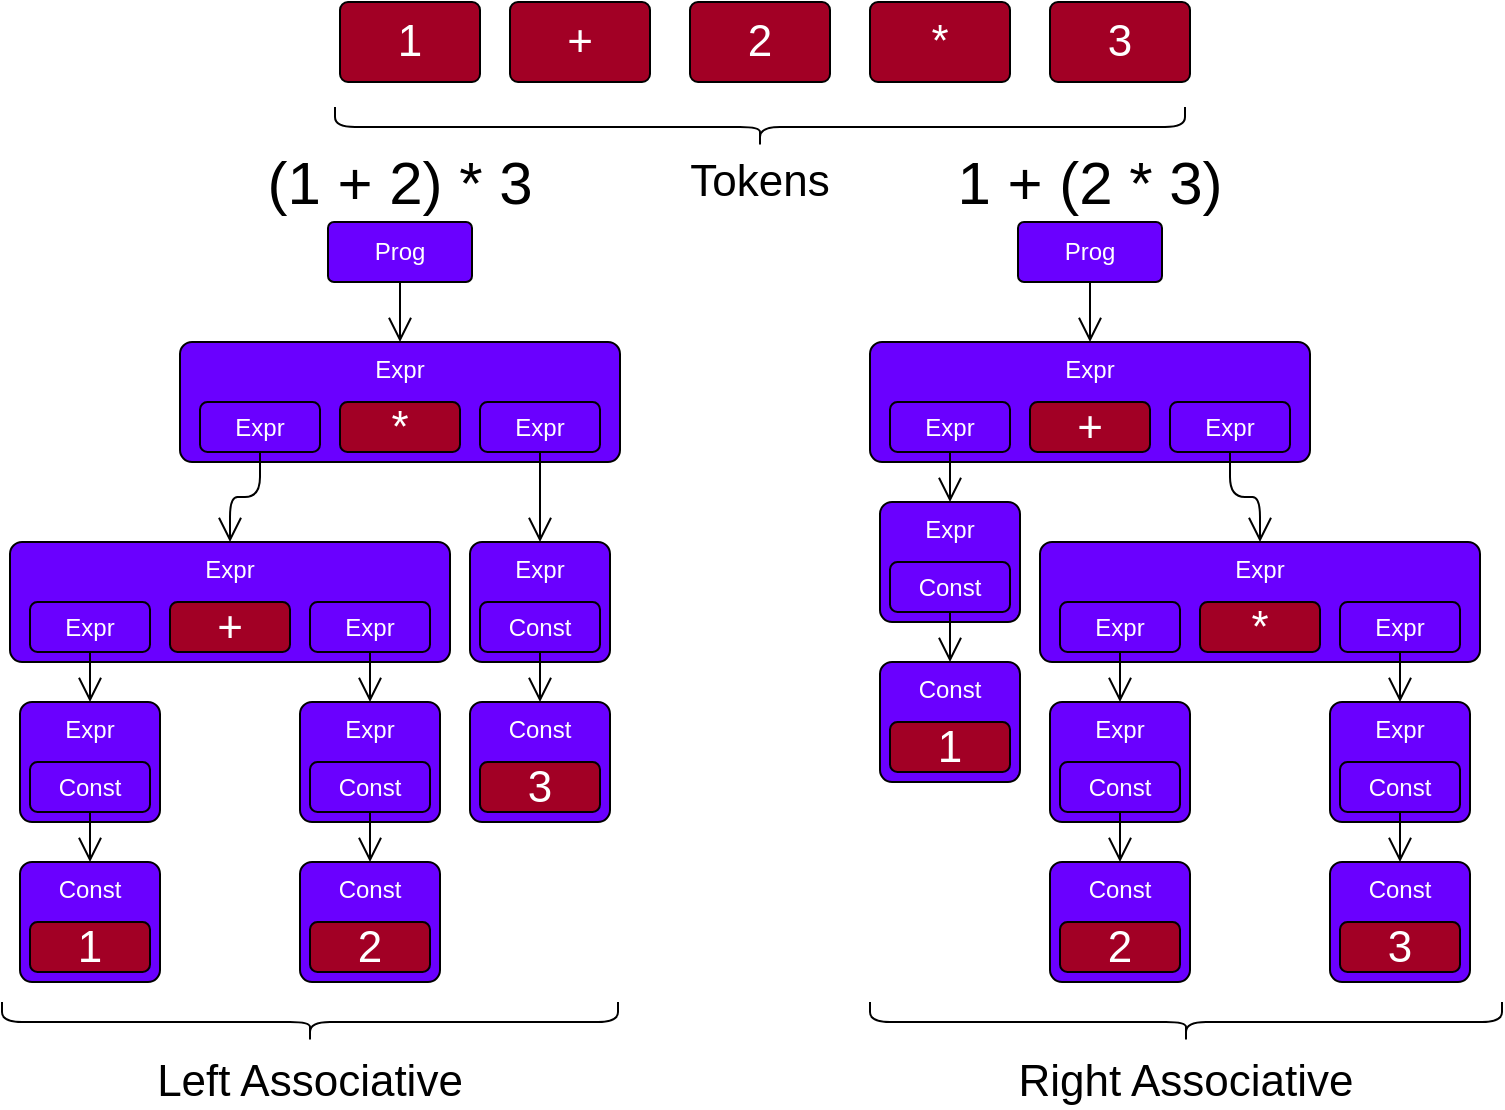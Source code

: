 <mxfile>
    <diagram id="TsoxJZIUfUyZEh1u5yHe" name="Page-1">
        <mxGraphModel dx="1487" dy="1276" grid="1" gridSize="10" guides="1" tooltips="1" connect="1" arrows="1" fold="1" page="1" pageScale="1" pageWidth="850" pageHeight="1100" math="0" shadow="0">
            <root>
                <mxCell id="0"/>
                <mxCell id="1" parent="0"/>
                <mxCell id="2" value="1" style="rounded=1;whiteSpace=wrap;html=1;verticalAlign=middle;arcSize=10;fillColor=#a20025;fontColor=#ffffff;strokeColor=#000000;fontSize=22;" vertex="1" parent="1">
                    <mxGeometry x="230" y="30" width="70" height="40" as="geometry"/>
                </mxCell>
                <mxCell id="3" value="+" style="rounded=1;whiteSpace=wrap;html=1;verticalAlign=middle;arcSize=10;fillColor=#a20025;fontColor=#ffffff;strokeColor=#000000;fontSize=22;" vertex="1" parent="1">
                    <mxGeometry x="315" y="30" width="70" height="40" as="geometry"/>
                </mxCell>
                <mxCell id="4" value="2" style="rounded=1;whiteSpace=wrap;html=1;verticalAlign=middle;arcSize=10;fillColor=#a20025;fontColor=#ffffff;strokeColor=#000000;fontSize=22;" vertex="1" parent="1">
                    <mxGeometry x="405" y="30" width="70" height="40" as="geometry"/>
                </mxCell>
                <mxCell id="5" value="*" style="rounded=1;whiteSpace=wrap;html=1;verticalAlign=middle;arcSize=10;fillColor=#a20025;fontColor=#ffffff;strokeColor=#000000;fontSize=22;" vertex="1" parent="1">
                    <mxGeometry x="495" y="30" width="70" height="40" as="geometry"/>
                </mxCell>
                <mxCell id="6" value="3" style="rounded=1;whiteSpace=wrap;html=1;verticalAlign=middle;arcSize=10;fillColor=#a20025;fontColor=#ffffff;strokeColor=#000000;fontSize=22;" vertex="1" parent="1">
                    <mxGeometry x="585" y="30" width="70" height="40" as="geometry"/>
                </mxCell>
                <mxCell id="15" value="Expr" style="rounded=1;whiteSpace=wrap;html=1;verticalAlign=top;arcSize=10;fillColor=#6a00ff;fontColor=#ffffff;strokeColor=#000000;" vertex="1" parent="1">
                    <mxGeometry x="150" y="200" width="220" height="60" as="geometry"/>
                </mxCell>
                <mxCell id="67" style="edgeStyle=orthogonalEdgeStyle;html=1;exitX=0.5;exitY=1;exitDx=0;exitDy=0;entryX=0.5;entryY=0;entryDx=0;entryDy=0;endArrow=open;endFill=0;endSize=10;" edge="1" parent="1" source="16" target="45">
                    <mxGeometry relative="1" as="geometry"/>
                </mxCell>
                <mxCell id="16" value="Expr" style="rounded=1;whiteSpace=wrap;html=1;fillColor=#6a00ff;fontColor=#ffffff;strokeColor=#000000;" vertex="1" parent="1">
                    <mxGeometry x="160" y="230" width="60" height="25" as="geometry"/>
                </mxCell>
                <mxCell id="17" value="*" style="rounded=1;whiteSpace=wrap;html=1;fillColor=#a20025;fontColor=#ffffff;strokeColor=#000000;fontSize=22;" vertex="1" parent="1">
                    <mxGeometry x="230" y="230" width="60" height="25" as="geometry"/>
                </mxCell>
                <mxCell id="66" style="edgeStyle=orthogonalEdgeStyle;html=1;exitX=0.5;exitY=1;exitDx=0;exitDy=0;entryX=0.5;entryY=0;entryDx=0;entryDy=0;endArrow=open;endFill=0;endSize=10;" edge="1" parent="1" source="18" target="61">
                    <mxGeometry relative="1" as="geometry"/>
                </mxCell>
                <mxCell id="18" value="Expr" style="rounded=1;whiteSpace=wrap;html=1;fillColor=#6a00ff;fontColor=#ffffff;strokeColor=#000000;" vertex="1" parent="1">
                    <mxGeometry x="300" y="230" width="60" height="25" as="geometry"/>
                </mxCell>
                <mxCell id="45" value="Expr" style="rounded=1;whiteSpace=wrap;html=1;verticalAlign=top;arcSize=10;fillColor=#6a00ff;fontColor=#ffffff;strokeColor=#000000;" vertex="1" parent="1">
                    <mxGeometry x="65" y="300" width="220" height="60" as="geometry"/>
                </mxCell>
                <mxCell id="59" style="edgeStyle=orthogonalEdgeStyle;html=1;exitX=0.5;exitY=1;exitDx=0;exitDy=0;entryX=0.5;entryY=0;entryDx=0;entryDy=0;endArrow=open;endFill=0;endSize=10;" edge="1" parent="1" source="46" target="49">
                    <mxGeometry relative="1" as="geometry"/>
                </mxCell>
                <mxCell id="46" value="Expr" style="rounded=1;whiteSpace=wrap;html=1;fillColor=#6a00ff;fontColor=#ffffff;strokeColor=#000000;" vertex="1" parent="1">
                    <mxGeometry x="75" y="330" width="60" height="25" as="geometry"/>
                </mxCell>
                <mxCell id="47" value="+" style="rounded=1;whiteSpace=wrap;html=1;fillColor=#a20025;fontColor=#ffffff;strokeColor=#000000;fontSize=22;" vertex="1" parent="1">
                    <mxGeometry x="145" y="330" width="60" height="25" as="geometry"/>
                </mxCell>
                <mxCell id="60" style="edgeStyle=orthogonalEdgeStyle;html=1;exitX=0.5;exitY=1;exitDx=0;exitDy=0;entryX=0.5;entryY=0;entryDx=0;entryDy=0;endArrow=open;endFill=0;endSize=10;" edge="1" parent="1" source="48" target="54">
                    <mxGeometry relative="1" as="geometry"/>
                </mxCell>
                <mxCell id="48" value="Expr" style="rounded=1;whiteSpace=wrap;html=1;fillColor=#6a00ff;fontColor=#ffffff;strokeColor=#000000;" vertex="1" parent="1">
                    <mxGeometry x="215" y="330" width="60" height="25" as="geometry"/>
                </mxCell>
                <mxCell id="49" value="Expr" style="rounded=1;whiteSpace=wrap;html=1;verticalAlign=top;arcSize=10;fillColor=#6a00ff;fontColor=#ffffff;strokeColor=#000000;" vertex="1" parent="1">
                    <mxGeometry x="70" y="380" width="70" height="60" as="geometry"/>
                </mxCell>
                <mxCell id="50" style="edgeStyle=none;html=1;exitX=0.5;exitY=1;exitDx=0;exitDy=0;entryX=0.5;entryY=0;entryDx=0;entryDy=0;endArrow=open;endFill=0;endSize=10;" edge="1" parent="1" source="51" target="52">
                    <mxGeometry relative="1" as="geometry"/>
                </mxCell>
                <mxCell id="51" value="Const" style="rounded=1;whiteSpace=wrap;html=1;fillColor=#6a00ff;fontColor=#ffffff;strokeColor=#000000;" vertex="1" parent="1">
                    <mxGeometry x="75" y="410" width="60" height="25" as="geometry"/>
                </mxCell>
                <mxCell id="52" value="Const" style="rounded=1;whiteSpace=wrap;html=1;verticalAlign=top;arcSize=10;fillColor=#6a00ff;fontColor=#ffffff;strokeColor=#000000;" vertex="1" parent="1">
                    <mxGeometry x="70" y="460" width="70" height="60" as="geometry"/>
                </mxCell>
                <mxCell id="53" value="1" style="rounded=1;whiteSpace=wrap;html=1;fillColor=#a20025;fontColor=#ffffff;strokeColor=#000000;fontSize=22;" vertex="1" parent="1">
                    <mxGeometry x="75" y="490" width="60" height="25" as="geometry"/>
                </mxCell>
                <mxCell id="54" value="Expr" style="rounded=1;whiteSpace=wrap;html=1;verticalAlign=top;arcSize=10;fillColor=#6a00ff;fontColor=#ffffff;strokeColor=#000000;" vertex="1" parent="1">
                    <mxGeometry x="210" y="380" width="70" height="60" as="geometry"/>
                </mxCell>
                <mxCell id="55" style="edgeStyle=none;html=1;exitX=0.5;exitY=1;exitDx=0;exitDy=0;entryX=0.5;entryY=0;entryDx=0;entryDy=0;endArrow=open;endFill=0;endSize=10;" edge="1" parent="1" source="56" target="57">
                    <mxGeometry relative="1" as="geometry"/>
                </mxCell>
                <mxCell id="56" value="Const" style="rounded=1;whiteSpace=wrap;html=1;fillColor=#6a00ff;fontColor=#ffffff;strokeColor=#000000;" vertex="1" parent="1">
                    <mxGeometry x="215" y="410" width="60" height="25" as="geometry"/>
                </mxCell>
                <mxCell id="57" value="Const" style="rounded=1;whiteSpace=wrap;html=1;verticalAlign=top;arcSize=10;fillColor=#6a00ff;fontColor=#ffffff;strokeColor=#000000;" vertex="1" parent="1">
                    <mxGeometry x="210" y="460" width="70" height="60" as="geometry"/>
                </mxCell>
                <mxCell id="58" value="2" style="rounded=1;whiteSpace=wrap;html=1;fillColor=#a20025;fontColor=#ffffff;strokeColor=#000000;fontSize=22;" vertex="1" parent="1">
                    <mxGeometry x="215" y="490" width="60" height="25" as="geometry"/>
                </mxCell>
                <mxCell id="61" value="Expr" style="rounded=1;whiteSpace=wrap;html=1;verticalAlign=top;arcSize=10;fillColor=#6a00ff;fontColor=#ffffff;strokeColor=#000000;" vertex="1" parent="1">
                    <mxGeometry x="295" y="300" width="70" height="60" as="geometry"/>
                </mxCell>
                <mxCell id="62" style="edgeStyle=none;html=1;exitX=0.5;exitY=1;exitDx=0;exitDy=0;entryX=0.5;entryY=0;entryDx=0;entryDy=0;endArrow=open;endFill=0;endSize=10;" edge="1" parent="1" source="63" target="64">
                    <mxGeometry relative="1" as="geometry"/>
                </mxCell>
                <mxCell id="63" value="Const" style="rounded=1;whiteSpace=wrap;html=1;fillColor=#6a00ff;fontColor=#ffffff;strokeColor=#000000;" vertex="1" parent="1">
                    <mxGeometry x="300" y="330" width="60" height="25" as="geometry"/>
                </mxCell>
                <mxCell id="64" value="Const" style="rounded=1;whiteSpace=wrap;html=1;verticalAlign=top;arcSize=10;fillColor=#6a00ff;fontColor=#ffffff;strokeColor=#000000;" vertex="1" parent="1">
                    <mxGeometry x="295" y="380" width="70" height="60" as="geometry"/>
                </mxCell>
                <mxCell id="65" value="3" style="rounded=1;whiteSpace=wrap;html=1;fillColor=#a20025;fontColor=#ffffff;strokeColor=#000000;fontSize=22;" vertex="1" parent="1">
                    <mxGeometry x="300" y="410" width="60" height="25" as="geometry"/>
                </mxCell>
                <mxCell id="71" style="edgeStyle=orthogonalEdgeStyle;html=1;exitX=0.5;exitY=1;exitDx=0;exitDy=0;entryX=0.5;entryY=0;entryDx=0;entryDy=0;endArrow=open;endFill=0;endSize=10;" edge="1" parent="1" source="70" target="15">
                    <mxGeometry relative="1" as="geometry"/>
                </mxCell>
                <mxCell id="70" value="Prog" style="rounded=1;whiteSpace=wrap;html=1;verticalAlign=middle;arcSize=10;fillColor=#6a00ff;fontColor=#ffffff;strokeColor=#000000;" vertex="1" parent="1">
                    <mxGeometry x="224" y="140" width="72" height="30" as="geometry"/>
                </mxCell>
                <mxCell id="76" value="(1 + 2) * 3" style="text;html=1;strokeColor=none;fillColor=none;align=center;verticalAlign=middle;whiteSpace=wrap;rounded=0;fontSize=30;" vertex="1" parent="1">
                    <mxGeometry x="169" y="110" width="182" height="20" as="geometry"/>
                </mxCell>
                <mxCell id="77" value="" style="shape=curlyBracket;whiteSpace=wrap;html=1;rounded=1;flipH=1;fontSize=40;strokeColor=#000000;align=right;verticalAlign=middle;rotation=90;" vertex="1" parent="1">
                    <mxGeometry x="430" y="-120" width="20" height="425" as="geometry"/>
                </mxCell>
                <mxCell id="78" value="Tokens" style="text;html=1;strokeColor=none;fillColor=none;align=center;verticalAlign=middle;whiteSpace=wrap;rounded=0;fontSize=22;" vertex="1" parent="1">
                    <mxGeometry x="370" y="110" width="140" height="20" as="geometry"/>
                </mxCell>
                <mxCell id="80" value="" style="shape=curlyBracket;whiteSpace=wrap;html=1;rounded=1;flipH=1;fontSize=40;strokeColor=#000000;align=right;verticalAlign=middle;rotation=90;" vertex="1" parent="1">
                    <mxGeometry x="205" y="386" width="20" height="308" as="geometry"/>
                </mxCell>
                <mxCell id="81" value="Expr" style="rounded=1;whiteSpace=wrap;html=1;verticalAlign=top;arcSize=10;fillColor=#6a00ff;fontColor=#ffffff;strokeColor=#000000;" vertex="1" parent="1">
                    <mxGeometry x="495" y="200" width="220" height="60" as="geometry"/>
                </mxCell>
                <mxCell id="82" style="edgeStyle=none;html=1;exitX=0.5;exitY=1;exitDx=0;exitDy=0;entryX=0.5;entryY=0;entryDx=0;entryDy=0;endArrow=open;endFill=0;endSize=10;" edge="1" parent="1" source="83" target="87">
                    <mxGeometry relative="1" as="geometry"/>
                </mxCell>
                <mxCell id="83" value="Expr" style="rounded=1;whiteSpace=wrap;html=1;fillColor=#6a00ff;fontColor=#ffffff;strokeColor=#000000;" vertex="1" parent="1">
                    <mxGeometry x="505" y="230" width="60" height="25" as="geometry"/>
                </mxCell>
                <mxCell id="84" value="+" style="rounded=1;whiteSpace=wrap;html=1;fillColor=#a20025;fontColor=#ffffff;strokeColor=#000000;fontSize=22;" vertex="1" parent="1">
                    <mxGeometry x="575" y="230" width="60" height="25" as="geometry"/>
                </mxCell>
                <mxCell id="85" style="edgeStyle=orthogonalEdgeStyle;html=1;exitX=0.5;exitY=1;exitDx=0;exitDy=0;entryX=0.5;entryY=0;entryDx=0;entryDy=0;endArrow=open;endFill=0;endSize=10;" edge="1" parent="1" source="86" target="92">
                    <mxGeometry relative="1" as="geometry"/>
                </mxCell>
                <mxCell id="86" value="Expr" style="rounded=1;whiteSpace=wrap;html=1;fillColor=#6a00ff;fontColor=#ffffff;strokeColor=#000000;" vertex="1" parent="1">
                    <mxGeometry x="645" y="230" width="60" height="25" as="geometry"/>
                </mxCell>
                <mxCell id="87" value="Expr" style="rounded=1;whiteSpace=wrap;html=1;verticalAlign=top;arcSize=10;fillColor=#6a00ff;fontColor=#ffffff;strokeColor=#000000;" vertex="1" parent="1">
                    <mxGeometry x="500" y="280" width="70" height="60" as="geometry"/>
                </mxCell>
                <mxCell id="88" style="edgeStyle=none;html=1;exitX=0.5;exitY=1;exitDx=0;exitDy=0;entryX=0.5;entryY=0;entryDx=0;entryDy=0;endArrow=open;endFill=0;endSize=10;" edge="1" parent="1" source="89" target="90">
                    <mxGeometry relative="1" as="geometry"/>
                </mxCell>
                <mxCell id="89" value="Const" style="rounded=1;whiteSpace=wrap;html=1;fillColor=#6a00ff;fontColor=#ffffff;strokeColor=#000000;" vertex="1" parent="1">
                    <mxGeometry x="505" y="310" width="60" height="25" as="geometry"/>
                </mxCell>
                <mxCell id="90" value="Const" style="rounded=1;whiteSpace=wrap;html=1;verticalAlign=top;arcSize=10;fillColor=#6a00ff;fontColor=#ffffff;strokeColor=#000000;" vertex="1" parent="1">
                    <mxGeometry x="500" y="360" width="70" height="60" as="geometry"/>
                </mxCell>
                <mxCell id="91" value="1" style="rounded=1;whiteSpace=wrap;html=1;fillColor=#a20025;fontColor=#ffffff;strokeColor=#000000;fontSize=22;" vertex="1" parent="1">
                    <mxGeometry x="505" y="390" width="60" height="25" as="geometry"/>
                </mxCell>
                <mxCell id="92" value="Expr" style="rounded=1;whiteSpace=wrap;html=1;verticalAlign=top;arcSize=10;fillColor=#6a00ff;fontColor=#ffffff;strokeColor=#000000;" vertex="1" parent="1">
                    <mxGeometry x="580" y="300" width="220" height="60" as="geometry"/>
                </mxCell>
                <mxCell id="93" style="edgeStyle=orthogonalEdgeStyle;html=1;exitX=0.5;exitY=1;exitDx=0;exitDy=0;entryX=0.5;entryY=0;entryDx=0;entryDy=0;endArrow=open;endFill=0;endSize=10;" edge="1" parent="1" source="94" target="98">
                    <mxGeometry relative="1" as="geometry"/>
                </mxCell>
                <mxCell id="94" value="Expr" style="rounded=1;whiteSpace=wrap;html=1;fillColor=#6a00ff;fontColor=#ffffff;strokeColor=#000000;" vertex="1" parent="1">
                    <mxGeometry x="590" y="330" width="60" height="25" as="geometry"/>
                </mxCell>
                <mxCell id="95" value="*" style="rounded=1;whiteSpace=wrap;html=1;fillColor=#a20025;fontColor=#ffffff;strokeColor=#000000;fontSize=22;" vertex="1" parent="1">
                    <mxGeometry x="660" y="330" width="60" height="25" as="geometry"/>
                </mxCell>
                <mxCell id="96" style="edgeStyle=orthogonalEdgeStyle;html=1;exitX=0.5;exitY=1;exitDx=0;exitDy=0;entryX=0.5;entryY=0;entryDx=0;entryDy=0;endArrow=open;endFill=0;endSize=10;" edge="1" parent="1" source="97" target="103">
                    <mxGeometry relative="1" as="geometry"/>
                </mxCell>
                <mxCell id="97" value="Expr" style="rounded=1;whiteSpace=wrap;html=1;fillColor=#6a00ff;fontColor=#ffffff;strokeColor=#000000;" vertex="1" parent="1">
                    <mxGeometry x="730" y="330" width="60" height="25" as="geometry"/>
                </mxCell>
                <mxCell id="98" value="Expr" style="rounded=1;whiteSpace=wrap;html=1;verticalAlign=top;arcSize=10;fillColor=#6a00ff;fontColor=#ffffff;strokeColor=#000000;" vertex="1" parent="1">
                    <mxGeometry x="585" y="380" width="70" height="60" as="geometry"/>
                </mxCell>
                <mxCell id="99" style="edgeStyle=none;html=1;exitX=0.5;exitY=1;exitDx=0;exitDy=0;entryX=0.5;entryY=0;entryDx=0;entryDy=0;endArrow=open;endFill=0;endSize=10;" edge="1" parent="1" source="100" target="101">
                    <mxGeometry relative="1" as="geometry"/>
                </mxCell>
                <mxCell id="100" value="Const" style="rounded=1;whiteSpace=wrap;html=1;fillColor=#6a00ff;fontColor=#ffffff;strokeColor=#000000;" vertex="1" parent="1">
                    <mxGeometry x="590" y="410" width="60" height="25" as="geometry"/>
                </mxCell>
                <mxCell id="101" value="Const" style="rounded=1;whiteSpace=wrap;html=1;verticalAlign=top;arcSize=10;fillColor=#6a00ff;fontColor=#ffffff;strokeColor=#000000;" vertex="1" parent="1">
                    <mxGeometry x="585" y="460" width="70" height="60" as="geometry"/>
                </mxCell>
                <mxCell id="102" value="2" style="rounded=1;whiteSpace=wrap;html=1;fillColor=#a20025;fontColor=#ffffff;strokeColor=#000000;fontSize=22;" vertex="1" parent="1">
                    <mxGeometry x="590" y="490" width="60" height="25" as="geometry"/>
                </mxCell>
                <mxCell id="103" value="Expr" style="rounded=1;whiteSpace=wrap;html=1;verticalAlign=top;arcSize=10;fillColor=#6a00ff;fontColor=#ffffff;strokeColor=#000000;" vertex="1" parent="1">
                    <mxGeometry x="725" y="380" width="70" height="60" as="geometry"/>
                </mxCell>
                <mxCell id="104" style="edgeStyle=none;html=1;exitX=0.5;exitY=1;exitDx=0;exitDy=0;entryX=0.5;entryY=0;entryDx=0;entryDy=0;endArrow=open;endFill=0;endSize=10;" edge="1" parent="1" source="105" target="106">
                    <mxGeometry relative="1" as="geometry"/>
                </mxCell>
                <mxCell id="105" value="Const" style="rounded=1;whiteSpace=wrap;html=1;fillColor=#6a00ff;fontColor=#ffffff;strokeColor=#000000;" vertex="1" parent="1">
                    <mxGeometry x="730" y="410" width="60" height="25" as="geometry"/>
                </mxCell>
                <mxCell id="106" value="Const" style="rounded=1;whiteSpace=wrap;html=1;verticalAlign=top;arcSize=10;fillColor=#6a00ff;fontColor=#ffffff;strokeColor=#000000;" vertex="1" parent="1">
                    <mxGeometry x="725" y="460" width="70" height="60" as="geometry"/>
                </mxCell>
                <mxCell id="107" value="3" style="rounded=1;whiteSpace=wrap;html=1;fillColor=#a20025;fontColor=#ffffff;strokeColor=#000000;fontSize=22;" vertex="1" parent="1">
                    <mxGeometry x="730" y="490" width="60" height="25" as="geometry"/>
                </mxCell>
                <mxCell id="108" style="edgeStyle=orthogonalEdgeStyle;html=1;exitX=0.5;exitY=1;exitDx=0;exitDy=0;entryX=0.5;entryY=0;entryDx=0;entryDy=0;endArrow=open;endFill=0;endSize=10;" edge="1" parent="1" source="109" target="81">
                    <mxGeometry relative="1" as="geometry"/>
                </mxCell>
                <mxCell id="109" value="Prog" style="rounded=1;whiteSpace=wrap;html=1;verticalAlign=middle;arcSize=10;fillColor=#6a00ff;fontColor=#ffffff;strokeColor=#000000;" vertex="1" parent="1">
                    <mxGeometry x="569" y="140" width="72" height="30" as="geometry"/>
                </mxCell>
                <mxCell id="110" value="1 + (2 * 3)" style="text;html=1;strokeColor=none;fillColor=none;align=center;verticalAlign=middle;whiteSpace=wrap;rounded=0;fontSize=30;" vertex="1" parent="1">
                    <mxGeometry x="514" y="110" width="182" height="20" as="geometry"/>
                </mxCell>
                <mxCell id="111" value="" style="shape=curlyBracket;whiteSpace=wrap;html=1;rounded=1;flipH=1;fontSize=40;strokeColor=#000000;align=right;verticalAlign=middle;rotation=90;" vertex="1" parent="1">
                    <mxGeometry x="643" y="382" width="20" height="316" as="geometry"/>
                </mxCell>
                <mxCell id="112" value="Left Associative" style="text;html=1;strokeColor=none;fillColor=none;align=center;verticalAlign=middle;whiteSpace=wrap;rounded=0;fontSize=22;" vertex="1" parent="1">
                    <mxGeometry x="120" y="560" width="190" height="20" as="geometry"/>
                </mxCell>
                <mxCell id="113" value="Right Associative" style="text;html=1;strokeColor=none;fillColor=none;align=center;verticalAlign=middle;whiteSpace=wrap;rounded=0;fontSize=22;" vertex="1" parent="1">
                    <mxGeometry x="558" y="560" width="190" height="20" as="geometry"/>
                </mxCell>
            </root>
        </mxGraphModel>
    </diagram>
</mxfile>